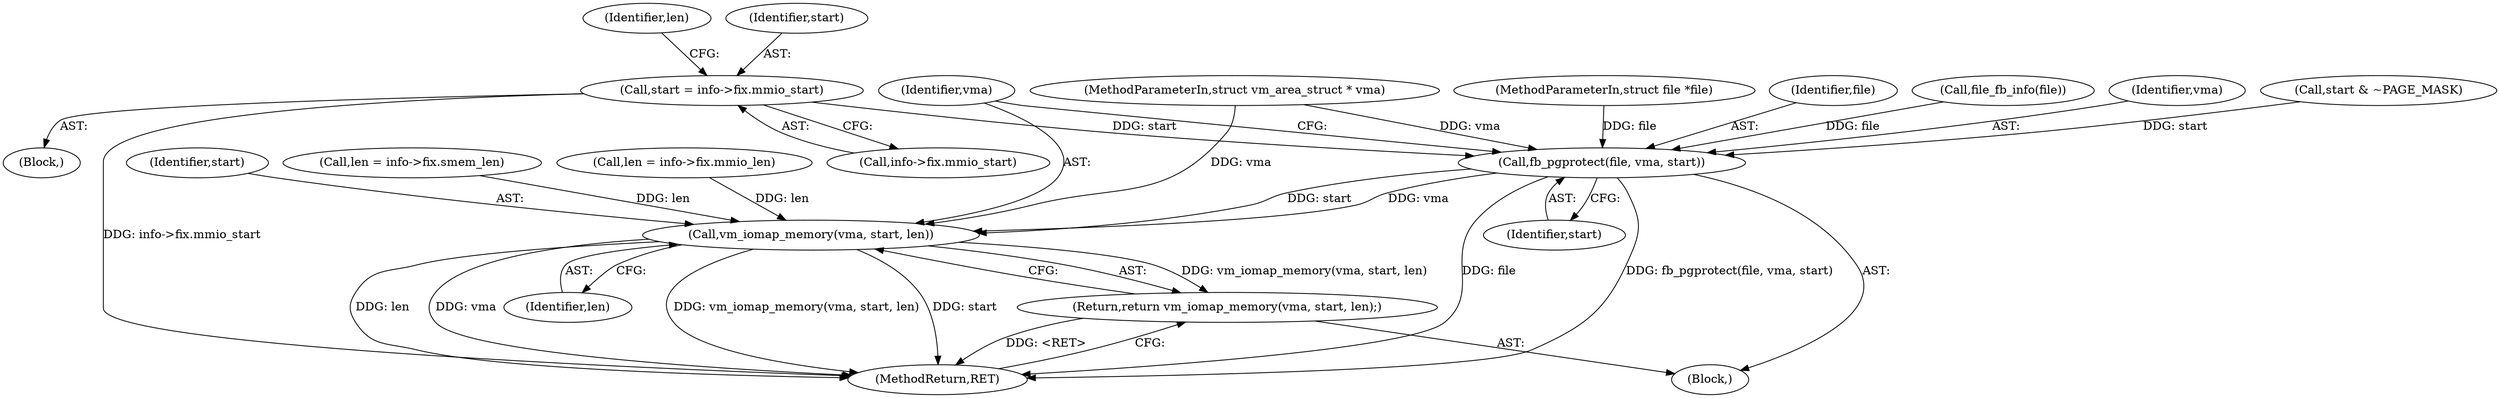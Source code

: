 digraph "0_linux_fc9bbca8f650e5f738af8806317c0a041a48ae4a@pointer" {
"1000190" [label="(Call,start = info->fix.mmio_start)"];
"1000217" [label="(Call,fb_pgprotect(file, vma, start))"];
"1000222" [label="(Call,vm_iomap_memory(vma, start, len))"];
"1000221" [label="(Return,return vm_iomap_memory(vma, start, len);)"];
"1000220" [label="(Identifier,start)"];
"1000190" [label="(Call,start = info->fix.mmio_start)"];
"1000217" [label="(Call,fb_pgprotect(file, vma, start))"];
"1000224" [label="(Identifier,start)"];
"1000226" [label="(MethodReturn,RET)"];
"1000218" [label="(Identifier,file)"];
"1000108" [label="(Call,file_fb_info(file))"];
"1000225" [label="(Identifier,len)"];
"1000192" [label="(Call,info->fix.mmio_start)"];
"1000219" [label="(Identifier,vma)"];
"1000161" [label="(Call,len = info->fix.smem_len)"];
"1000104" [label="(Block,)"];
"1000173" [label="(Call,start & ~PAGE_MASK)"];
"1000222" [label="(Call,vm_iomap_memory(vma, start, len))"];
"1000221" [label="(Return,return vm_iomap_memory(vma, start, len);)"];
"1000198" [label="(Identifier,len)"];
"1000184" [label="(Block,)"];
"1000191" [label="(Identifier,start)"];
"1000223" [label="(Identifier,vma)"];
"1000103" [label="(MethodParameterIn,struct vm_area_struct * vma)"];
"1000102" [label="(MethodParameterIn,struct file *file)"];
"1000197" [label="(Call,len = info->fix.mmio_len)"];
"1000190" -> "1000184"  [label="AST: "];
"1000190" -> "1000192"  [label="CFG: "];
"1000191" -> "1000190"  [label="AST: "];
"1000192" -> "1000190"  [label="AST: "];
"1000198" -> "1000190"  [label="CFG: "];
"1000190" -> "1000226"  [label="DDG: info->fix.mmio_start"];
"1000190" -> "1000217"  [label="DDG: start"];
"1000217" -> "1000104"  [label="AST: "];
"1000217" -> "1000220"  [label="CFG: "];
"1000218" -> "1000217"  [label="AST: "];
"1000219" -> "1000217"  [label="AST: "];
"1000220" -> "1000217"  [label="AST: "];
"1000223" -> "1000217"  [label="CFG: "];
"1000217" -> "1000226"  [label="DDG: fb_pgprotect(file, vma, start)"];
"1000217" -> "1000226"  [label="DDG: file"];
"1000108" -> "1000217"  [label="DDG: file"];
"1000102" -> "1000217"  [label="DDG: file"];
"1000103" -> "1000217"  [label="DDG: vma"];
"1000173" -> "1000217"  [label="DDG: start"];
"1000217" -> "1000222"  [label="DDG: vma"];
"1000217" -> "1000222"  [label="DDG: start"];
"1000222" -> "1000221"  [label="AST: "];
"1000222" -> "1000225"  [label="CFG: "];
"1000223" -> "1000222"  [label="AST: "];
"1000224" -> "1000222"  [label="AST: "];
"1000225" -> "1000222"  [label="AST: "];
"1000221" -> "1000222"  [label="CFG: "];
"1000222" -> "1000226"  [label="DDG: len"];
"1000222" -> "1000226"  [label="DDG: vma"];
"1000222" -> "1000226"  [label="DDG: vm_iomap_memory(vma, start, len)"];
"1000222" -> "1000226"  [label="DDG: start"];
"1000222" -> "1000221"  [label="DDG: vm_iomap_memory(vma, start, len)"];
"1000103" -> "1000222"  [label="DDG: vma"];
"1000197" -> "1000222"  [label="DDG: len"];
"1000161" -> "1000222"  [label="DDG: len"];
"1000221" -> "1000104"  [label="AST: "];
"1000226" -> "1000221"  [label="CFG: "];
"1000221" -> "1000226"  [label="DDG: <RET>"];
}
